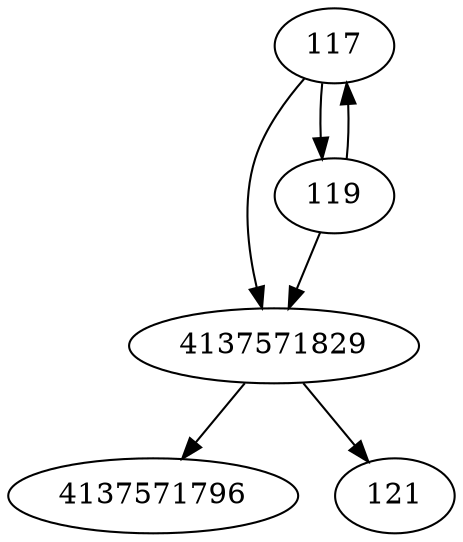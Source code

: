 strict digraph  {
4137571796;
4137571829;
117;
119;
121;
4137571829 -> 121;
4137571829 -> 4137571796;
117 -> 119;
117 -> 4137571829;
119 -> 117;
119 -> 4137571829;
}
